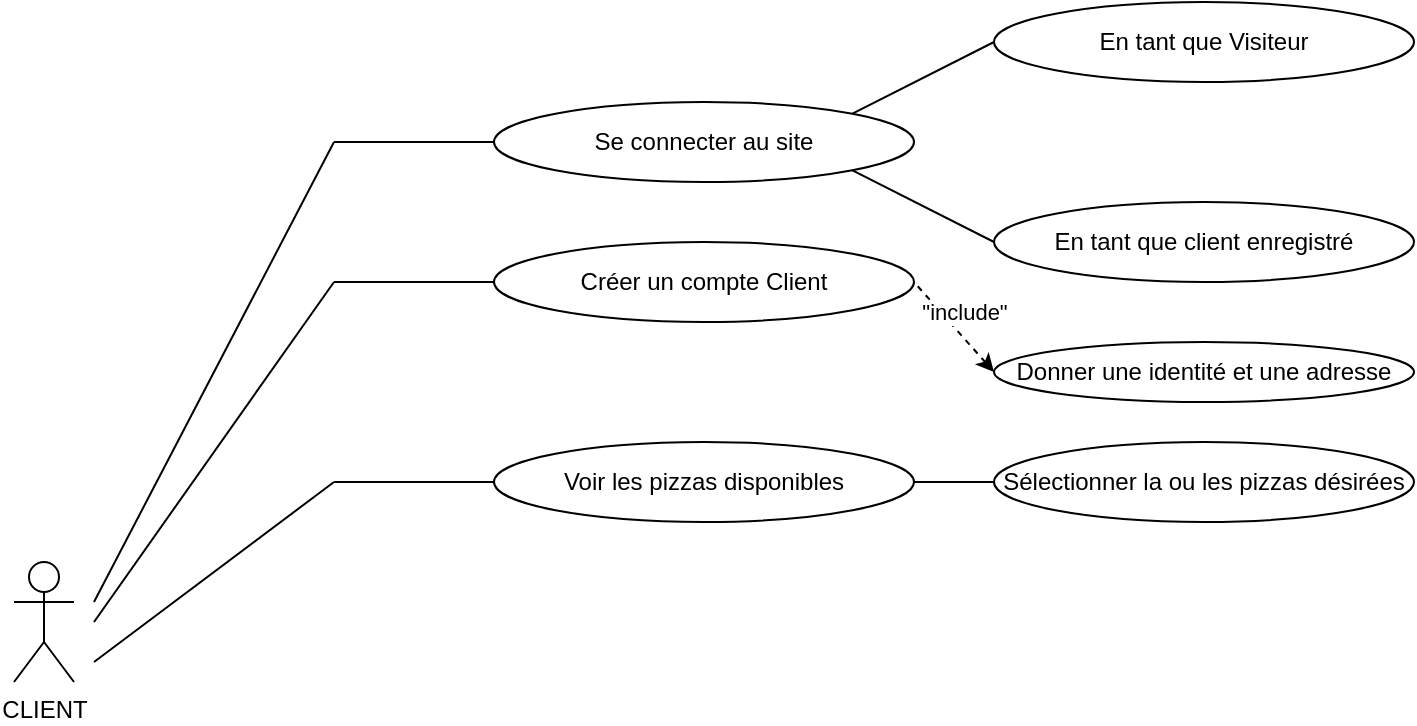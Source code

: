 <mxfile version="12.9.13" type="github">
  <diagram id="K9GapVBDPHIvFuJplNbO" name="Page-1">
    <mxGraphModel dx="946" dy="528" grid="1" gridSize="10" guides="1" tooltips="1" connect="1" arrows="1" fold="1" page="1" pageScale="1" pageWidth="827" pageHeight="1169" math="0" shadow="0">
      <root>
        <mxCell id="0" />
        <mxCell id="1" parent="0" />
        <mxCell id="MGfbBTOL-nACpGUUXOaL-1" value="CLIENT" style="shape=umlActor;verticalLabelPosition=bottom;labelBackgroundColor=#ffffff;verticalAlign=top;html=1;outlineConnect=0;" vertex="1" parent="1">
          <mxGeometry x="40" y="300" width="30" height="60" as="geometry" />
        </mxCell>
        <mxCell id="MGfbBTOL-nACpGUUXOaL-4" value="" style="endArrow=none;html=1;endFill=0;" edge="1" parent="1">
          <mxGeometry width="50" height="50" relative="1" as="geometry">
            <mxPoint x="80" y="320" as="sourcePoint" />
            <mxPoint x="200" y="90" as="targetPoint" />
          </mxGeometry>
        </mxCell>
        <mxCell id="MGfbBTOL-nACpGUUXOaL-7" value="" style="endArrow=none;html=1;endFill=0;entryX=0;entryY=0.5;entryDx=0;entryDy=0;" edge="1" parent="1" target="MGfbBTOL-nACpGUUXOaL-9">
          <mxGeometry width="50" height="50" relative="1" as="geometry">
            <mxPoint x="200" y="90" as="sourcePoint" />
            <mxPoint x="280" y="80" as="targetPoint" />
          </mxGeometry>
        </mxCell>
        <mxCell id="MGfbBTOL-nACpGUUXOaL-9" value="Se connecter au site" style="ellipse;whiteSpace=wrap;html=1;" vertex="1" parent="1">
          <mxGeometry x="280" y="70" width="210" height="40" as="geometry" />
        </mxCell>
        <mxCell id="MGfbBTOL-nACpGUUXOaL-14" value="" style="endArrow=none;dashed=1;html=1;entryX=1;entryY=0.5;entryDx=0;entryDy=0;exitX=0;exitY=0.5;exitDx=0;exitDy=0;endFill=0;startArrow=classic;startFill=1;" edge="1" parent="1" source="MGfbBTOL-nACpGUUXOaL-39" target="MGfbBTOL-nACpGUUXOaL-34">
          <mxGeometry width="50" height="50" relative="1" as="geometry">
            <mxPoint x="560" y="225" as="sourcePoint" />
            <mxPoint x="490" y="155" as="targetPoint" />
          </mxGeometry>
        </mxCell>
        <mxCell id="MGfbBTOL-nACpGUUXOaL-16" value="&quot;include&quot;" style="edgeLabel;html=1;align=center;verticalAlign=middle;resizable=0;points=[];" vertex="1" connectable="0" parent="MGfbBTOL-nACpGUUXOaL-14">
          <mxGeometry x="0.514" relative="1" as="geometry">
            <mxPoint x="14.99" y="3.74" as="offset" />
          </mxGeometry>
        </mxCell>
        <mxCell id="MGfbBTOL-nACpGUUXOaL-36" value="" style="edgeStyle=orthogonalEdgeStyle;rounded=0;orthogonalLoop=1;jettySize=auto;html=1;endArrow=none;endFill=0;" edge="1" parent="1" source="MGfbBTOL-nACpGUUXOaL-34">
          <mxGeometry relative="1" as="geometry">
            <mxPoint x="200" y="160" as="targetPoint" />
          </mxGeometry>
        </mxCell>
        <mxCell id="MGfbBTOL-nACpGUUXOaL-34" value="Créer un compte Client" style="ellipse;whiteSpace=wrap;html=1;" vertex="1" parent="1">
          <mxGeometry x="280" y="140" width="210" height="40" as="geometry" />
        </mxCell>
        <mxCell id="MGfbBTOL-nACpGUUXOaL-38" value="" style="endArrow=none;html=1;" edge="1" parent="1">
          <mxGeometry width="50" height="50" relative="1" as="geometry">
            <mxPoint x="80" y="330" as="sourcePoint" />
            <mxPoint x="200" y="160" as="targetPoint" />
          </mxGeometry>
        </mxCell>
        <mxCell id="MGfbBTOL-nACpGUUXOaL-39" value="Donner une identité et une adresse" style="ellipse;whiteSpace=wrap;html=1;" vertex="1" parent="1">
          <mxGeometry x="530" y="190" width="210" height="30" as="geometry" />
        </mxCell>
        <mxCell id="MGfbBTOL-nACpGUUXOaL-60" value="" style="edgeStyle=orthogonalEdgeStyle;rounded=0;orthogonalLoop=1;jettySize=auto;html=1;endArrow=none;endFill=0;" edge="1" parent="1" source="MGfbBTOL-nACpGUUXOaL-40" target="MGfbBTOL-nACpGUUXOaL-59">
          <mxGeometry relative="1" as="geometry" />
        </mxCell>
        <mxCell id="MGfbBTOL-nACpGUUXOaL-40" value="Voir les pizzas disponibles" style="ellipse;whiteSpace=wrap;html=1;" vertex="1" parent="1">
          <mxGeometry x="280" y="240" width="210" height="40" as="geometry" />
        </mxCell>
        <mxCell id="MGfbBTOL-nACpGUUXOaL-59" value="Sélectionner la ou les pizzas désirées" style="ellipse;whiteSpace=wrap;html=1;" vertex="1" parent="1">
          <mxGeometry x="530" y="240" width="210" height="40" as="geometry" />
        </mxCell>
        <mxCell id="MGfbBTOL-nACpGUUXOaL-46" value="" style="endArrow=none;html=1;" edge="1" parent="1">
          <mxGeometry width="50" height="50" relative="1" as="geometry">
            <mxPoint x="80" y="350" as="sourcePoint" />
            <mxPoint x="200" y="260" as="targetPoint" />
          </mxGeometry>
        </mxCell>
        <mxCell id="MGfbBTOL-nACpGUUXOaL-47" value="" style="endArrow=none;html=1;exitX=1;exitY=0;exitDx=0;exitDy=0;entryX=0;entryY=0.5;entryDx=0;entryDy=0;" edge="1" parent="1" source="MGfbBTOL-nACpGUUXOaL-9" target="MGfbBTOL-nACpGUUXOaL-51">
          <mxGeometry width="50" height="50" relative="1" as="geometry">
            <mxPoint x="490" y="90" as="sourcePoint" />
            <mxPoint x="540" y="40" as="targetPoint" />
          </mxGeometry>
        </mxCell>
        <mxCell id="MGfbBTOL-nACpGUUXOaL-48" value="" style="endArrow=none;html=1;entryX=1;entryY=1;entryDx=0;entryDy=0;exitX=0;exitY=0.5;exitDx=0;exitDy=0;" edge="1" parent="1" source="MGfbBTOL-nACpGUUXOaL-52" target="MGfbBTOL-nACpGUUXOaL-9">
          <mxGeometry width="50" height="50" relative="1" as="geometry">
            <mxPoint x="540" y="140" as="sourcePoint" />
            <mxPoint x="490" y="240" as="targetPoint" />
          </mxGeometry>
        </mxCell>
        <mxCell id="MGfbBTOL-nACpGUUXOaL-51" value="En tant que Visiteur" style="ellipse;whiteSpace=wrap;html=1;" vertex="1" parent="1">
          <mxGeometry x="530" y="20" width="210" height="40" as="geometry" />
        </mxCell>
        <mxCell id="MGfbBTOL-nACpGUUXOaL-52" value="En tant que client enregistré" style="ellipse;whiteSpace=wrap;html=1;" vertex="1" parent="1">
          <mxGeometry x="530" y="120" width="210" height="40" as="geometry" />
        </mxCell>
        <mxCell id="MGfbBTOL-nACpGUUXOaL-58" value="" style="endArrow=none;html=1;exitX=0;exitY=0.5;exitDx=0;exitDy=0;" edge="1" parent="1" source="MGfbBTOL-nACpGUUXOaL-40">
          <mxGeometry width="50" height="50" relative="1" as="geometry">
            <mxPoint x="280" y="300" as="sourcePoint" />
            <mxPoint x="200" y="260" as="targetPoint" />
          </mxGeometry>
        </mxCell>
      </root>
    </mxGraphModel>
  </diagram>
</mxfile>
